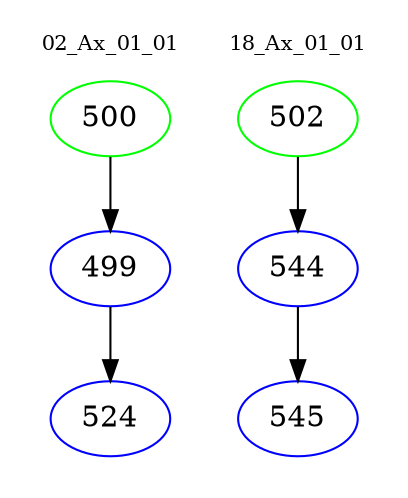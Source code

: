 digraph{
subgraph cluster_0 {
color = white
label = "02_Ax_01_01";
fontsize=10;
T0_500 [label="500", color="green"]
T0_500 -> T0_499 [color="black"]
T0_499 [label="499", color="blue"]
T0_499 -> T0_524 [color="black"]
T0_524 [label="524", color="blue"]
}
subgraph cluster_1 {
color = white
label = "18_Ax_01_01";
fontsize=10;
T1_502 [label="502", color="green"]
T1_502 -> T1_544 [color="black"]
T1_544 [label="544", color="blue"]
T1_544 -> T1_545 [color="black"]
T1_545 [label="545", color="blue"]
}
}
